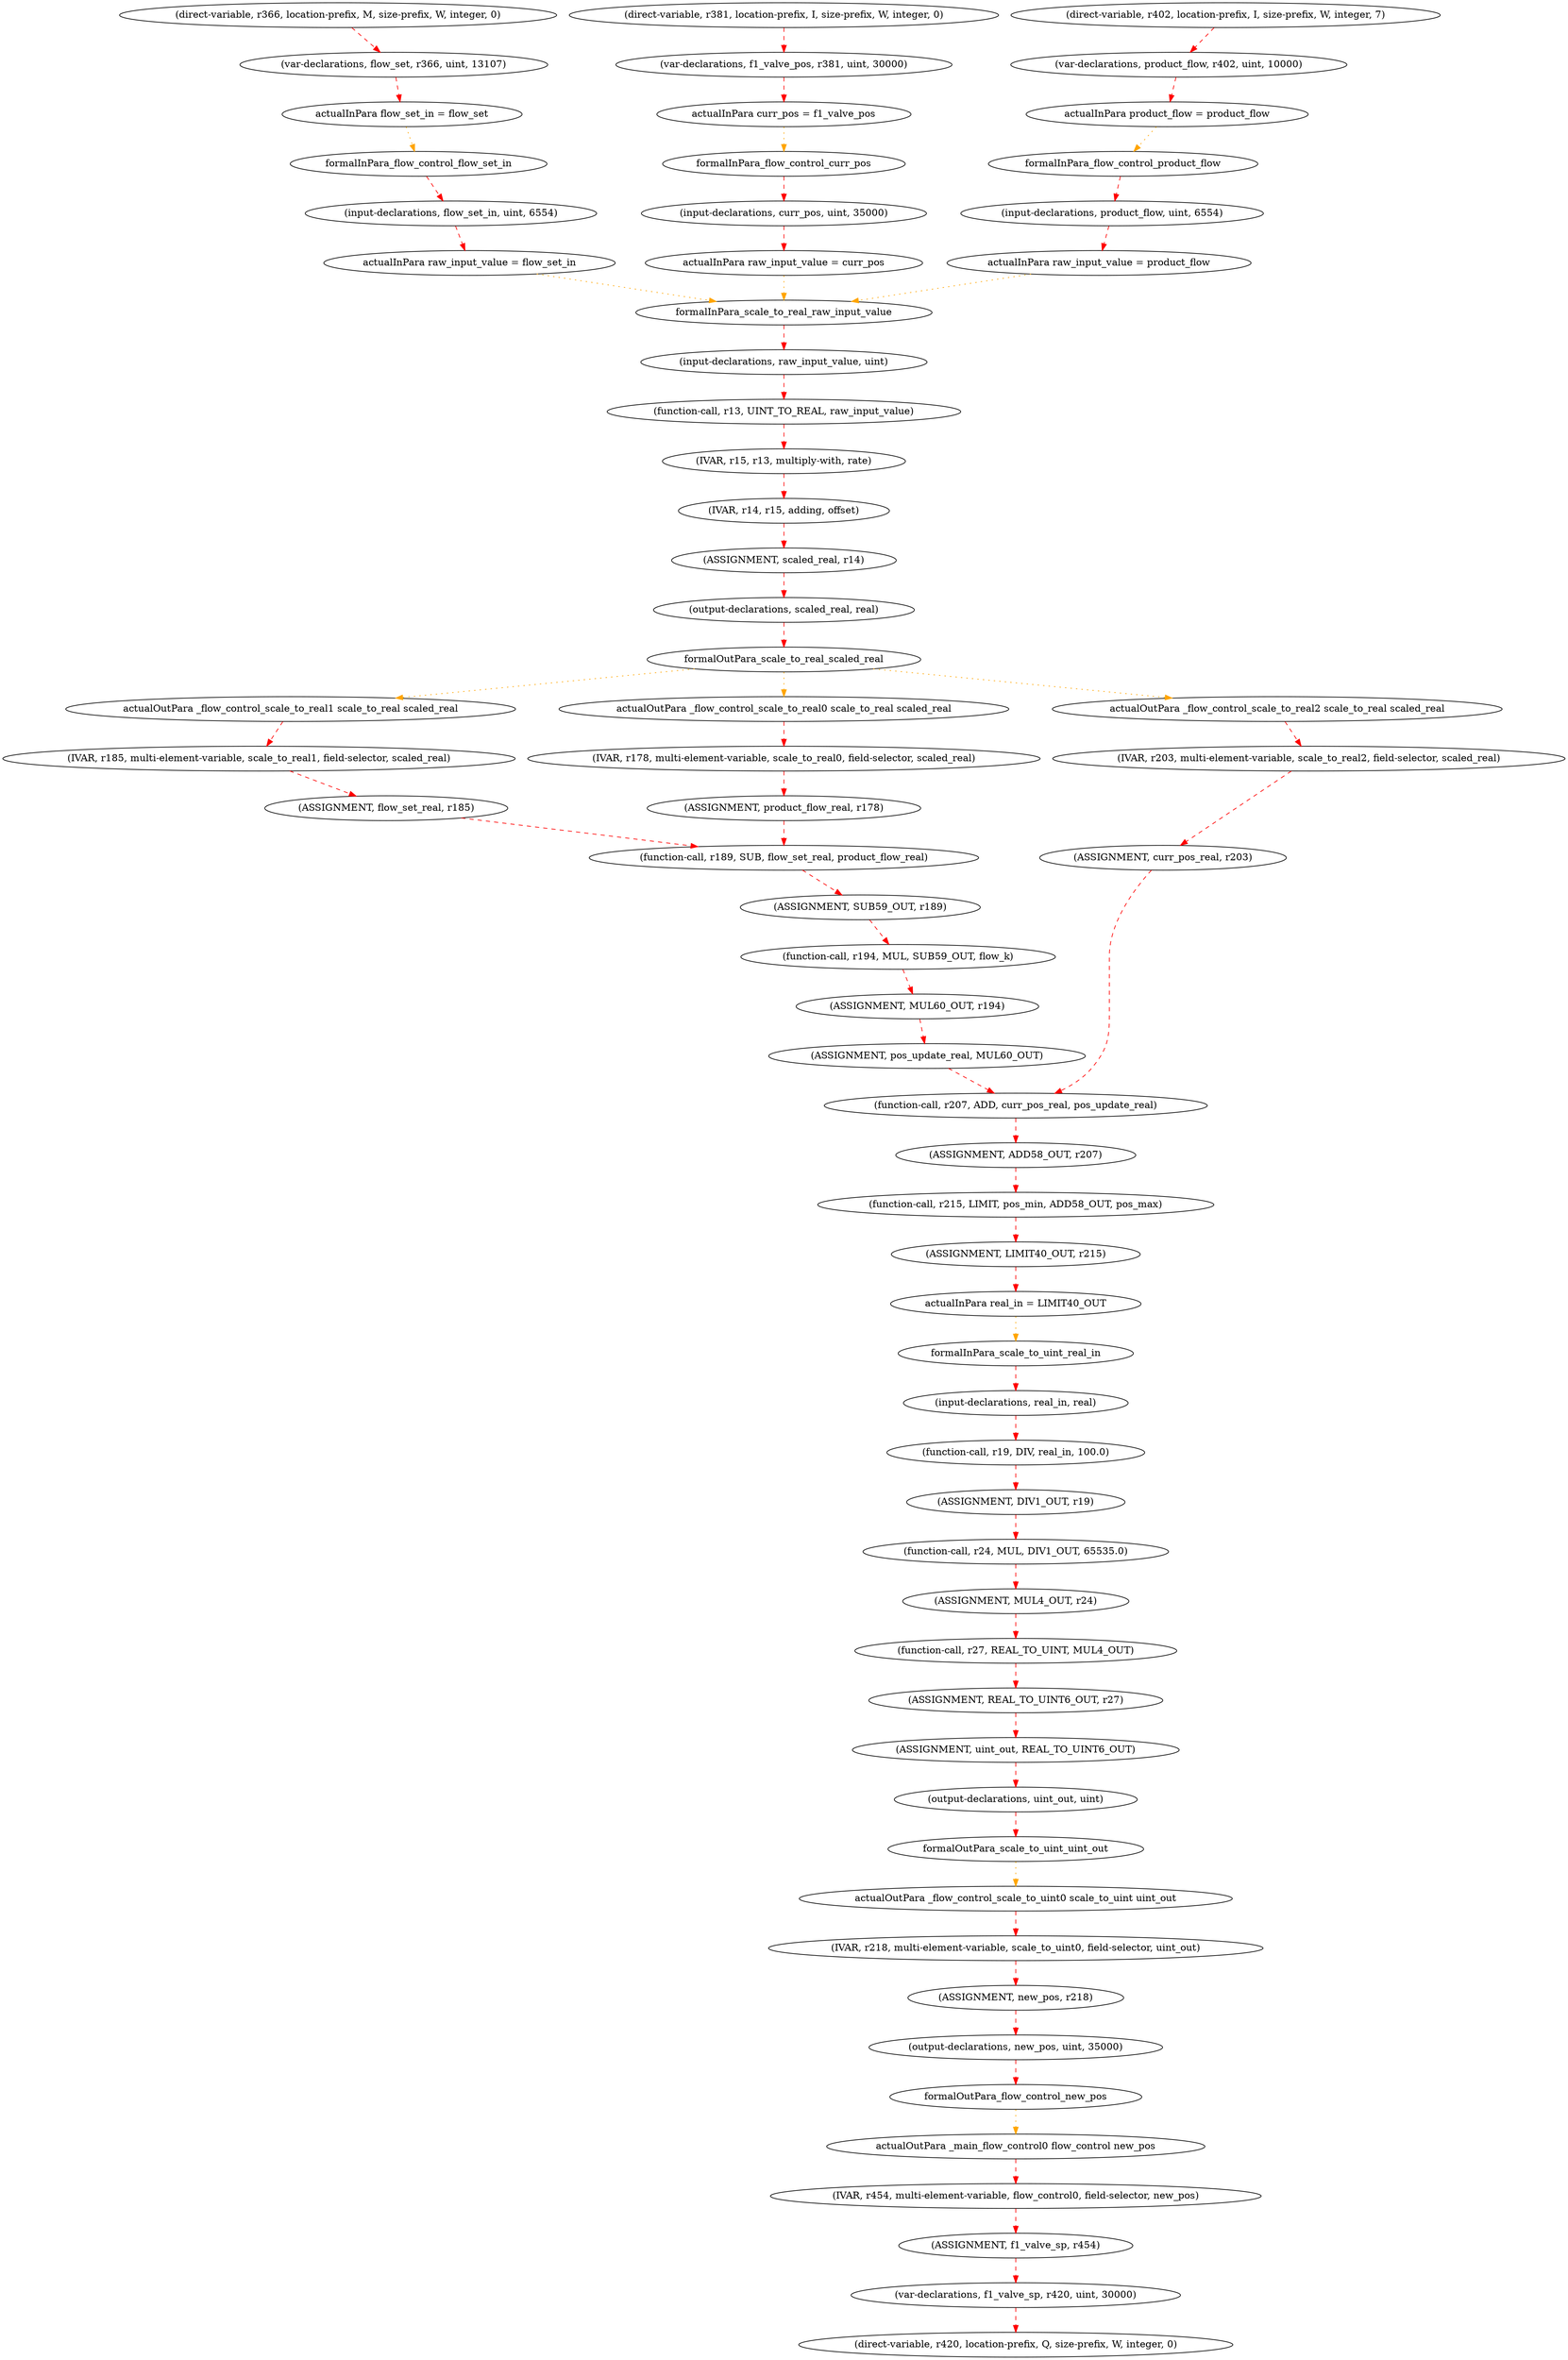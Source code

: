 digraph "PLCprog-SDG" {
"actualOutPara _flow_control_scale_to_real1 scale_to_real scaled_real" [dataName="actualOutPara _flow_control_scale_to_real1 scale_to_real scaled_real", label="actualOutPara _flow_control_scale_to_real1 scale_to_real scaled_real", nSize=1, nSubType="['scale_to_real1', 'scale_to_real', 'scaled_real']", nType=actualOut, nValue="[]", regionName=flow_control, regionType=FUNC];
stmt_592 [dataName=pos_update_real, label="(ASSIGNMENT, pos_update_real, MUL60_OUT)", nSize=3, nSubType="", nType=ASSIGNMENT, nValue="['MUL60_OUT']", regionName=flow_control, regionType=FUNC];
stmt_715 [dataName=flow_set, label="(var-declarations, flow_set, r366, uint, 13107)", nSize=5, nSubType="directVar+init_uint", nType="var-declarations", nValue="['r366', '13107']", regionName=main, regionType=PROG];
formalInPara_scale_to_uint_real_in [dataName=formalInPara_scale_to_uint_real_in, label=formalInPara_scale_to_uint_real_in, nSize=1, nSubType=real_in, nType=formalIn, nValue="[]", regionName=scale_to_uint, regionType=FUNC];
stmt_584 [dataName=product_flow_real, label="(ASSIGNMENT, product_flow_real, r178)", nSize=3, nSubType="", nType=ASSIGNMENT, nValue="['r178']", regionName=flow_control, regionType=FUNC];
stmt_590 [dataName=r194, label="(function-call, r194, MUL, SUB59_OUT, flow_k)", nSize=5, nSubType=MUL, nType="function-call", nValue="['SUB59_OUT', 'flow_k']", regionName=flow_control, regionType=FUNC];
stmt_567 [dataName=curr_pos, label="(input-declarations, curr_pos, uint, 35000)", nSize=4, nSubType=uint, nType="input-declarations", nValue="['35000', 'formalInPara_flow_control_curr_pos']", regionName=flow_control, regionType=FUNC];
formalInPara_flow_control_flow_set_in [dataName=formalInPara_flow_control_flow_set_in, label=formalInPara_flow_control_flow_set_in, nSize=1, nSubType=flow_set_in, nType=formalIn, nValue="[]", regionName=flow_control, regionType=FUNC];
stmt_569 [dataName=flow_set_in, label="(input-declarations, flow_set_in, uint, 6554)", nSize=4, nSubType=uint, nType="input-declarations", nValue="['6554', 'formalInPara_flow_control_flow_set_in']", regionName=flow_control, regionType=FUNC];
stmt_560 [dataName=product_flow, label="(input-declarations, product_flow, uint, 6554)", nSize=4, nSubType=uint, nType="input-declarations", nValue="['6554', 'formalInPara_flow_control_product_flow']", regionName=flow_control, regionType=FUNC];
stmt_741 [dataName=product_flow, label="(var-declarations, product_flow, r402, uint, 10000)", nSize=5, nSubType="directVar+init_uint", nType="var-declarations", nValue="['r402', '10000']", regionName=main, regionType=PROG];
"flow_set_in_1648331165.0189388" [dataName=raw_input_value, label="actualInPara raw_input_value = flow_set_in", nSize=1, nSubType=scale_to_real, nType=actualIn, nValue="['flow_set_in']", regionName=flow_control, regionType=FUNC];
stmt_583 [dataName=r178, label="(IVAR, r178, multi-element-variable, scale_to_real0, field-selector, scaled_real)", nSize=6, nSubType="multi-element-variable", nType=IVAR, nValue="['actualOutPara _flow_control_scale_to_real0 scale_to_real scaled_real']", regionName=flow_control, regionType=FUNC];
formalOutPara_scale_to_uint_uint_out [dataName=formalOutPara_scale_to_uint_uint_out, label=formalOutPara_scale_to_uint_uint_out, nSize=1, nSubType=uint_out, nType=formalOut, nValue="['uint_out']", regionName=scale_to_uint, regionType=FUNC];
stmt_804 [dataName=f1_valve_sp, label="(ASSIGNMENT, f1_valve_sp, r454)", nSize=3, nSubType="", nType=ASSIGNMENT, nValue="['r454', 'r420']", regionName=main, regionType=PROG];
stmt_462 [dataName=r27, label="(function-call, r27, REAL_TO_UINT, MUL4_OUT)", nSize=4, nSubType=REAL_TO_UINT, nType="function-call", nValue="['MUL4_OUT']", regionName=scale_to_uint, regionType=FUNC];
stmt_449 [dataName=r13, label="(function-call, r13, UINT_TO_REAL, raw_input_value)", nSize=4, nSubType=UINT_TO_REAL, nType="function-call", nValue="['raw_input_value']", regionName=scale_to_real, regionType=FUNC];
"LIMIT40_OUT_1648331165.0189388" [dataName=real_in, label="actualInPara real_in = LIMIT40_OUT", nSize=1, nSubType=scale_to_uint, nType=actualIn, nValue="['LIMIT40_OUT']", regionName=flow_control, regionType=FUNC];
stmt_450 [dataName=r15, label="(IVAR, r15, r13, multiply-with, rate)", nSize=5, nSubType="2-op", nType=IVAR, nValue="['r13', 'rate']", regionName=scale_to_real, regionType=FUNC];
"actualOutPara _flow_control_scale_to_real0 scale_to_real scaled_real" [dataName="actualOutPara _flow_control_scale_to_real0 scale_to_real scaled_real", label="actualOutPara _flow_control_scale_to_real0 scale_to_real scaled_real", nSize=1, nSubType="['scale_to_real0', 'scale_to_real', 'scaled_real']", nType=actualOut, nValue="[]", regionName=flow_control, regionType=FUNC];
stmt_803 [dataName=r454, label="(IVAR, r454, multi-element-variable, flow_control0, field-selector, new_pos)", nSize=6, nSubType="multi-element-variable", nType=IVAR, nValue="['actualOutPara _main_flow_control0 flow_control new_pos']", regionName=main, regionType=PROG];
"product_flow_1648331165.0779223" [dataName=product_flow, label="actualInPara product_flow = product_flow", nSize=1, nSubType=flow_control, nType=actualIn, nValue="['product_flow']", regionName=main, regionType=PROG];
stmt_599 [dataName=LIMIT40_OUT, label="(ASSIGNMENT, LIMIT40_OUT, r215)", nSize=3, nSubType="", nType=ASSIGNMENT, nValue="['r215']", regionName=flow_control, regionType=FUNC];
"curr_pos_1648331165.0189388" [dataName=raw_input_value, label="actualInPara raw_input_value = curr_pos", nSize=1, nSubType=scale_to_real, nType=actualIn, nValue="['curr_pos']", regionName=flow_control, regionType=FUNC];
stmt_714 [dataName=r366, label="(direct-variable, r366, location-prefix, M, size-prefix, W, integer, 0)", nSize=8, nSubType=M, nType="direct-variable", nValue="['MW0']", regionName=main, regionType=PROG];
formalInPara_flow_control_product_flow [dataName=formalInPara_flow_control_product_flow, label=formalInPara_flow_control_product_flow, nSize=1, nSubType=product_flow, nType=formalIn, nValue="[]", regionName=flow_control, regionType=FUNC];
formalInPara_flow_control_curr_pos [dataName=formalInPara_flow_control_curr_pos, label=formalInPara_flow_control_curr_pos, nSize=1, nSubType=curr_pos, nType=formalIn, nValue="[]", regionName=flow_control, regionType=FUNC];
stmt_595 [dataName=curr_pos_real, label="(ASSIGNMENT, curr_pos_real, r203)", nSize=3, nSubType="", nType=ASSIGNMENT, nValue="['r203']", regionName=flow_control, regionType=FUNC];
formalInPara_scale_to_real_raw_input_value [dataName=formalInPara_scale_to_real_raw_input_value, label=formalInPara_scale_to_real_raw_input_value, nSize=1, nSubType=raw_input_value, nType=formalIn, nValue="[]", regionName=scale_to_real, regionType=FUNC];
stmt_459 [dataName=DIV1_OUT, label="(ASSIGNMENT, DIV1_OUT, r19)", nSize=3, nSubType="", nType=ASSIGNMENT, nValue="['r19']", regionName=scale_to_uint, regionType=FUNC];
"actualOutPara _main_flow_control0 flow_control new_pos" [dataName="actualOutPara _main_flow_control0 flow_control new_pos", label="actualOutPara _main_flow_control0 flow_control new_pos", nSize=1, nSubType="['flow_control0', 'flow_control', 'new_pos']", nType=actualOut, nValue="[]", regionName=main, regionType=PROG];
stmt_458 [dataName=r19, label="(function-call, r19, DIV, real_in, 100.0)", nSize=5, nSubType=DIV, nType="function-call", nValue="['real_in', '100.0']", regionName=scale_to_uint, regionType=FUNC];
stmt_601 [dataName=r218, label="(IVAR, r218, multi-element-variable, scale_to_uint0, field-selector, uint_out)", nSize=6, nSubType="multi-element-variable", nType=IVAR, nValue="['actualOutPara _flow_control_scale_to_uint0 scale_to_uint uint_out']", regionName=flow_control, regionType=FUNC];
stmt_598 [dataName=r215, label="(function-call, r215, LIMIT, pos_min, ADD58_OUT, pos_max)", nSize=6, nSubType=LIMIT, nType="function-call", nValue="['pos_min', 'ADD58_OUT', 'pos_max']", regionName=flow_control, regionType=FUNC];
stmt_432 [dataName=raw_input_value, label="(input-declarations, raw_input_value, uint)", nSize=3, nSubType=uint, nType="input-declarations", nValue="['formalInPara_scale_to_real_raw_input_value']", regionName=scale_to_real, regionType=FUNC];
stmt_589 [dataName=SUB59_OUT, label="(ASSIGNMENT, SUB59_OUT, r189)", nSize=3, nSubType="", nType=ASSIGNMENT, nValue="['r189']", regionName=flow_control, regionType=FUNC];
stmt_726 [dataName=r381, label="(direct-variable, r381, location-prefix, I, size-prefix, W, integer, 0)", nSize=8, nSubType=I, nType="direct-variable", nValue="['IW0']", regionName=main, regionType=PROG];
formalOutPara_scale_to_real_scaled_real [dataName=formalOutPara_scale_to_real_scaled_real, label=formalOutPara_scale_to_real_scaled_real, nSize=1, nSubType=scaled_real, nType=formalOut, nValue="['scaled_real']", regionName=scale_to_real, regionType=FUNC];
"product_flow_1648331165.0189388" [dataName=raw_input_value, label="actualInPara raw_input_value = product_flow", nSize=1, nSubType=scale_to_real, nType=actualIn, nValue="['product_flow']", regionName=flow_control, regionType=FUNC];
stmt_594 [dataName=r203, label="(IVAR, r203, multi-element-variable, scale_to_real2, field-selector, scaled_real)", nSize=6, nSubType="multi-element-variable", nType=IVAR, nValue="['actualOutPara _flow_control_scale_to_real2 scale_to_real scaled_real']", regionName=flow_control, regionType=FUNC];
"f1_valve_pos_1648331165.0779223" [dataName=curr_pos, label="actualInPara curr_pos = f1_valve_pos", nSize=1, nSubType=flow_control, nType=actualIn, nValue="['f1_valve_pos']", regionName=main, regionType=PROG];
stmt_753 [dataName=f1_valve_sp, label="(var-declarations, f1_valve_sp, r420, uint, 30000)", nSize=5, nSubType="directVar+init_uint", nType="var-declarations", nValue="['r420', '30000']", regionName=main, regionType=PROG];
stmt_586 [dataName=r185, label="(IVAR, r185, multi-element-variable, scale_to_real1, field-selector, scaled_real)", nSize=6, nSubType="multi-element-variable", nType=IVAR, nValue="['actualOutPara _flow_control_scale_to_real1 scale_to_real scaled_real']", regionName=flow_control, regionType=FUNC];
stmt_587 [dataName=flow_set_real, label="(ASSIGNMENT, flow_set_real, r185)", nSize=3, nSubType="", nType=ASSIGNMENT, nValue="['r185']", regionName=flow_control, regionType=FUNC];
stmt_752 [dataName=r420, label="(direct-variable, r420, location-prefix, Q, size-prefix, W, integer, 0)", nSize=8, nSubType=Q, nType="direct-variable", nValue="['QW0']", regionName=main, regionType=PROG];
stmt_433 [dataName=scaled_real, label="(output-declarations, scaled_real, real)", nSize=3, nSubType=real, nType="output-declarations", nValue="[]", regionName=scale_to_real, regionType=FUNC];
stmt_454 [dataName=uint_out, label="(output-declarations, uint_out, uint)", nSize=3, nSubType=uint, nType="output-declarations", nValue="[]", regionName=scale_to_uint, regionType=FUNC];
stmt_463 [dataName=REAL_TO_UINT6_OUT, label="(ASSIGNMENT, REAL_TO_UINT6_OUT, r27)", nSize=3, nSubType="", nType=ASSIGNMENT, nValue="['r27']", regionName=scale_to_uint, regionType=FUNC];
stmt_597 [dataName=ADD58_OUT, label="(ASSIGNMENT, ADD58_OUT, r207)", nSize=3, nSubType="", nType=ASSIGNMENT, nValue="['r207']", regionName=flow_control, regionType=FUNC];
formalOutPara_flow_control_new_pos [dataName=formalOutPara_flow_control_new_pos, label=formalOutPara_flow_control_new_pos, nSize=1, nSubType=new_pos, nType=formalOut, nValue="['new_pos']", regionName=flow_control, regionType=FUNC];
stmt_727 [dataName=f1_valve_pos, label="(var-declarations, f1_valve_pos, r381, uint, 30000)", nSize=5, nSubType="directVar+init_uint", nType="var-declarations", nValue="['r381', '30000']", regionName=main, regionType=PROG];
stmt_596 [dataName=r207, label="(function-call, r207, ADD, curr_pos_real, pos_update_real)", nSize=5, nSubType=ADD, nType="function-call", nValue="['curr_pos_real', 'pos_update_real']", regionName=flow_control, regionType=FUNC];
stmt_453 [dataName=real_in, label="(input-declarations, real_in, real)", nSize=3, nSubType=real, nType="input-declarations", nValue="['formalInPara_scale_to_uint_real_in']", regionName=scale_to_uint, regionType=FUNC];
"flow_set_1648331165.0779223" [dataName=flow_set_in, label="actualInPara flow_set_in = flow_set", nSize=1, nSubType=flow_control, nType=actualIn, nValue="['flow_set']", regionName=main, regionType=PROG];
stmt_588 [dataName=r189, label="(function-call, r189, SUB, flow_set_real, product_flow_real)", nSize=5, nSubType=SUB, nType="function-call", nValue="['flow_set_real', 'product_flow_real']", regionName=flow_control, regionType=FUNC];
stmt_566 [dataName=new_pos, label="(output-declarations, new_pos, uint, 35000)", nSize=4, nSubType=uint, nType="output-declarations", nValue="['35000']", regionName=flow_control, regionType=FUNC];
stmt_591 [dataName=MUL60_OUT, label="(ASSIGNMENT, MUL60_OUT, r194)", nSize=3, nSubType="", nType=ASSIGNMENT, nValue="['r194']", regionName=flow_control, regionType=FUNC];
stmt_461 [dataName=MUL4_OUT, label="(ASSIGNMENT, MUL4_OUT, r24)", nSize=3, nSubType="", nType=ASSIGNMENT, nValue="['r24']", regionName=scale_to_uint, regionType=FUNC];
stmt_460 [dataName=r24, label="(function-call, r24, MUL, DIV1_OUT, 65535.0)", nSize=5, nSubType=MUL, nType="function-call", nValue="['DIV1_OUT', '65535.0']", regionName=scale_to_uint, regionType=FUNC];
stmt_464 [dataName=uint_out, label="(ASSIGNMENT, uint_out, REAL_TO_UINT6_OUT)", nSize=3, nSubType="", nType=ASSIGNMENT, nValue="['REAL_TO_UINT6_OUT']", regionName=scale_to_uint, regionType=FUNC];
stmt_452 [dataName=scaled_real, label="(ASSIGNMENT, scaled_real, r14)", nSize=3, nSubType="", nType=ASSIGNMENT, nValue="['r14']", regionName=scale_to_real, regionType=FUNC];
"actualOutPara _flow_control_scale_to_real2 scale_to_real scaled_real" [dataName="actualOutPara _flow_control_scale_to_real2 scale_to_real scaled_real", label="actualOutPara _flow_control_scale_to_real2 scale_to_real scaled_real", nSize=1, nSubType="['scale_to_real2', 'scale_to_real', 'scaled_real']", nType=actualOut, nValue="[]", regionName=flow_control, regionType=FUNC];
stmt_740 [dataName=r402, label="(direct-variable, r402, location-prefix, I, size-prefix, W, integer, 7)", nSize=8, nSubType=I, nType="direct-variable", nValue="['IW7']", regionName=main, regionType=PROG];
"actualOutPara _flow_control_scale_to_uint0 scale_to_uint uint_out" [dataName="actualOutPara _flow_control_scale_to_uint0 scale_to_uint uint_out", label="actualOutPara _flow_control_scale_to_uint0 scale_to_uint uint_out", nSize=1, nSubType="['scale_to_uint0', 'scale_to_uint', 'uint_out']", nType=actualOut, nValue="[]", regionName=flow_control, regionType=FUNC];
stmt_602 [dataName=new_pos, label="(ASSIGNMENT, new_pos, r218)", nSize=3, nSubType="", nType=ASSIGNMENT, nValue="['r218']", regionName=flow_control, regionType=FUNC];
stmt_451 [dataName=r14, label="(IVAR, r14, r15, adding, offset)", nSize=5, nSubType="2-op", nType=IVAR, nValue="['r15', 'offset']", regionName=scale_to_real, regionType=FUNC];
"actualOutPara _flow_control_scale_to_real1 scale_to_real scaled_real" -> stmt_586  [color=red, key=0, style=dashed, tLabel=data];
stmt_592 -> stmt_596  [color=red, key=0, style=dashed, tLabel=data];
stmt_715 -> "flow_set_1648331165.0779223"  [color=red, key=0, style=dashed, tLabel=data];
formalInPara_scale_to_uint_real_in -> stmt_453  [color=red, key=0, style=dashed, tLabel=data];
stmt_584 -> stmt_588  [color=red, key=0, style=dashed, tLabel=data];
stmt_590 -> stmt_591  [color=red, key=0, style=dashed, tLabel=data];
stmt_567 -> "curr_pos_1648331165.0189388"  [color=red, key=0, style=dashed, tLabel=data];
formalInPara_flow_control_flow_set_in -> stmt_569  [color=red, key=0, style=dashed, tLabel=data];
stmt_569 -> "flow_set_in_1648331165.0189388"  [color=red, key=0, style=dashed, tLabel=data];
stmt_560 -> "product_flow_1648331165.0189388"  [color=red, key=0, style=dashed, tLabel=data];
stmt_741 -> "product_flow_1648331165.0779223"  [color=red, key=0, style=dashed, tLabel=data];
"flow_set_in_1648331165.0189388" -> formalInPara_scale_to_real_raw_input_value  [color=orange, key=0, style=dotted, tLabel="interp-data"];
stmt_583 -> stmt_584  [color=red, key=0, style=dashed, tLabel=data];
formalOutPara_scale_to_uint_uint_out -> "actualOutPara _flow_control_scale_to_uint0 scale_to_uint uint_out"  [color=orange, key=0, style=dotted, tLabel="interp-data"];
stmt_804 -> stmt_753  [color=red, key=0, style=dashed, tLabel=data];
stmt_462 -> stmt_463  [color=red, key=0, style=dashed, tLabel=data];
stmt_449 -> stmt_450  [color=red, key=0, style=dashed, tLabel=data];
"LIMIT40_OUT_1648331165.0189388" -> formalInPara_scale_to_uint_real_in  [color=orange, key=0, style=dotted, tLabel="interp-data"];
stmt_450 -> stmt_451  [color=red, key=0, style=dashed, tLabel=data];
"actualOutPara _flow_control_scale_to_real0 scale_to_real scaled_real" -> stmt_583  [color=red, key=0, style=dashed, tLabel=data];
stmt_803 -> stmt_804  [color=red, key=0, style=dashed, tLabel=data];
"product_flow_1648331165.0779223" -> formalInPara_flow_control_product_flow  [color=orange, key=0, style=dotted, tLabel="interp-data"];
stmt_599 -> "LIMIT40_OUT_1648331165.0189388"  [color=red, key=0, style=dashed, tLabel=data];
"curr_pos_1648331165.0189388" -> formalInPara_scale_to_real_raw_input_value  [color=orange, key=0, style=dotted, tLabel="interp-data"];
stmt_714 -> stmt_715  [color=red, key=0, style=dashed, tLabel=data];
formalInPara_flow_control_product_flow -> stmt_560  [color=red, key=0, style=dashed, tLabel=data];
formalInPara_flow_control_curr_pos -> stmt_567  [color=red, key=0, style=dashed, tLabel=data];
stmt_595 -> stmt_596  [color=red, key=0, style=dashed, tLabel=data];
formalInPara_scale_to_real_raw_input_value -> stmt_432  [color=red, key=0, style=dashed, tLabel=data];
stmt_459 -> stmt_460  [color=red, key=0, style=dashed, tLabel=data];
"actualOutPara _main_flow_control0 flow_control new_pos" -> stmt_803  [color=red, key=0, style=dashed, tLabel=data];
stmt_458 -> stmt_459  [color=red, key=0, style=dashed, tLabel=data];
stmt_601 -> stmt_602  [color=red, key=0, style=dashed, tLabel=data];
stmt_598 -> stmt_599  [color=red, key=0, style=dashed, tLabel=data];
stmt_432 -> stmt_449  [color=red, key=0, style=dashed, tLabel=data];
stmt_589 -> stmt_590  [color=red, key=0, style=dashed, tLabel=data];
stmt_726 -> stmt_727  [color=red, key=0, style=dashed, tLabel=data];
formalOutPara_scale_to_real_scaled_real -> "actualOutPara _flow_control_scale_to_real0 scale_to_real scaled_real"  [color=orange, key=0, style=dotted, tLabel="interp-data"];
formalOutPara_scale_to_real_scaled_real -> "actualOutPara _flow_control_scale_to_real1 scale_to_real scaled_real"  [color=orange, key=0, style=dotted, tLabel="interp-data"];
formalOutPara_scale_to_real_scaled_real -> "actualOutPara _flow_control_scale_to_real2 scale_to_real scaled_real"  [color=orange, key=0, style=dotted, tLabel="interp-data"];
"product_flow_1648331165.0189388" -> formalInPara_scale_to_real_raw_input_value  [color=orange, key=0, style=dotted, tLabel="interp-data"];
stmt_594 -> stmt_595  [color=red, key=0, style=dashed, tLabel=data];
"f1_valve_pos_1648331165.0779223" -> formalInPara_flow_control_curr_pos  [color=orange, key=0, style=dotted, tLabel="interp-data"];
stmt_753 -> stmt_752  [color=red, key=0, style=dashed, tLabel=data];
stmt_586 -> stmt_587  [color=red, key=0, style=dashed, tLabel=data];
stmt_587 -> stmt_588  [color=red, key=0, style=dashed, tLabel=data];
stmt_433 -> formalOutPara_scale_to_real_scaled_real  [color=red, key=0, style=dashed, tLabel=data];
stmt_454 -> formalOutPara_scale_to_uint_uint_out  [color=red, key=0, style=dashed, tLabel=data];
stmt_463 -> stmt_464  [color=red, key=0, style=dashed, tLabel=data];
stmt_597 -> stmt_598  [color=red, key=0, style=dashed, tLabel=data];
formalOutPara_flow_control_new_pos -> "actualOutPara _main_flow_control0 flow_control new_pos"  [color=orange, key=0, style=dotted, tLabel="interp-data"];
stmt_727 -> "f1_valve_pos_1648331165.0779223"  [color=red, key=0, style=dashed, tLabel=data];
stmt_596 -> stmt_597  [color=red, key=0, style=dashed, tLabel=data];
stmt_453 -> stmt_458  [color=red, key=0, style=dashed, tLabel=data];
"flow_set_1648331165.0779223" -> formalInPara_flow_control_flow_set_in  [color=orange, key=0, style=dotted, tLabel="interp-data"];
stmt_588 -> stmt_589  [color=red, key=0, style=dashed, tLabel=data];
stmt_566 -> formalOutPara_flow_control_new_pos  [color=red, key=0, style=dashed, tLabel=data];
stmt_591 -> stmt_592  [color=red, key=0, style=dashed, tLabel=data];
stmt_461 -> stmt_462  [color=red, key=0, style=dashed, tLabel=data];
stmt_460 -> stmt_461  [color=red, key=0, style=dashed, tLabel=data];
stmt_464 -> stmt_454  [color=red, key=0, style=dashed, tLabel=data];
stmt_452 -> stmt_433  [color=red, key=0, style=dashed, tLabel=data];
"actualOutPara _flow_control_scale_to_real2 scale_to_real scaled_real" -> stmt_594  [color=red, key=0, style=dashed, tLabel=data];
stmt_740 -> stmt_741  [color=red, key=0, style=dashed, tLabel=data];
"actualOutPara _flow_control_scale_to_uint0 scale_to_uint uint_out" -> stmt_601  [color=red, key=0, style=dashed, tLabel=data];
stmt_602 -> stmt_566  [color=red, key=0, style=dashed, tLabel=data];
stmt_451 -> stmt_452  [color=red, key=0, style=dashed, tLabel=data];
}
